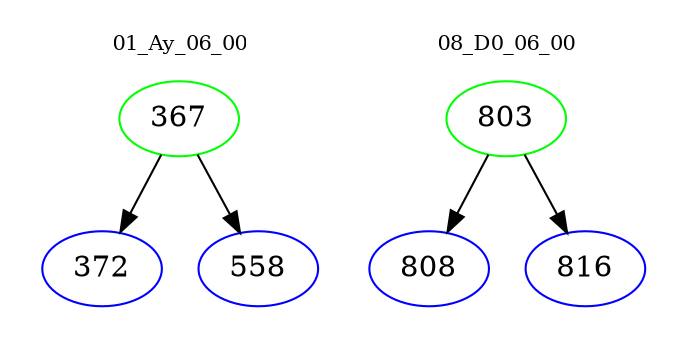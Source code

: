 digraph{
subgraph cluster_0 {
color = white
label = "01_Ay_06_00";
fontsize=10;
T0_367 [label="367", color="green"]
T0_367 -> T0_372 [color="black"]
T0_372 [label="372", color="blue"]
T0_367 -> T0_558 [color="black"]
T0_558 [label="558", color="blue"]
}
subgraph cluster_1 {
color = white
label = "08_D0_06_00";
fontsize=10;
T1_803 [label="803", color="green"]
T1_803 -> T1_808 [color="black"]
T1_808 [label="808", color="blue"]
T1_803 -> T1_816 [color="black"]
T1_816 [label="816", color="blue"]
}
}
